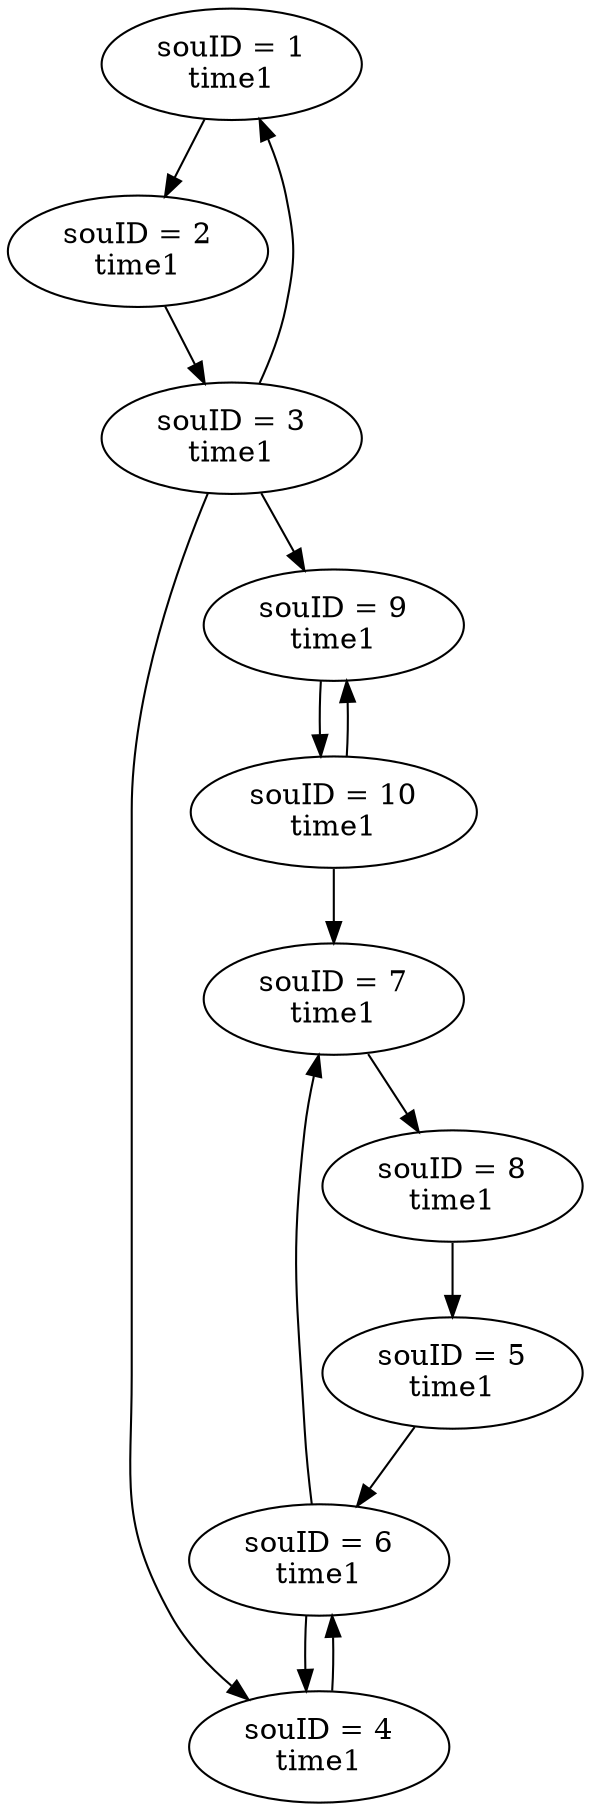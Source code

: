 // OriginGraph1
digraph {
	1 [label="souID = 1
time1"]
	2 [label="souID = 2
time1"]
	3 [label="souID = 3
time1"]
	4 [label="souID = 4
time1"]
	5 [label="souID = 5
time1"]
	6 [label="souID = 6
time1"]
	7 [label="souID = 7
time1"]
	8 [label="souID = 8
time1"]
	9 [label="souID = 9
time1"]
	10 [label="souID = 10
time1"]
	1 -> 2
	2 -> 3
	3 -> 1
	3 -> 9
	3 -> 4
	4 -> 6
	5 -> 6
	6 -> 7
	6 -> 4
	7 -> 8
	8 -> 5
	9 -> 10
	10 -> 9
	10 -> 7
}
